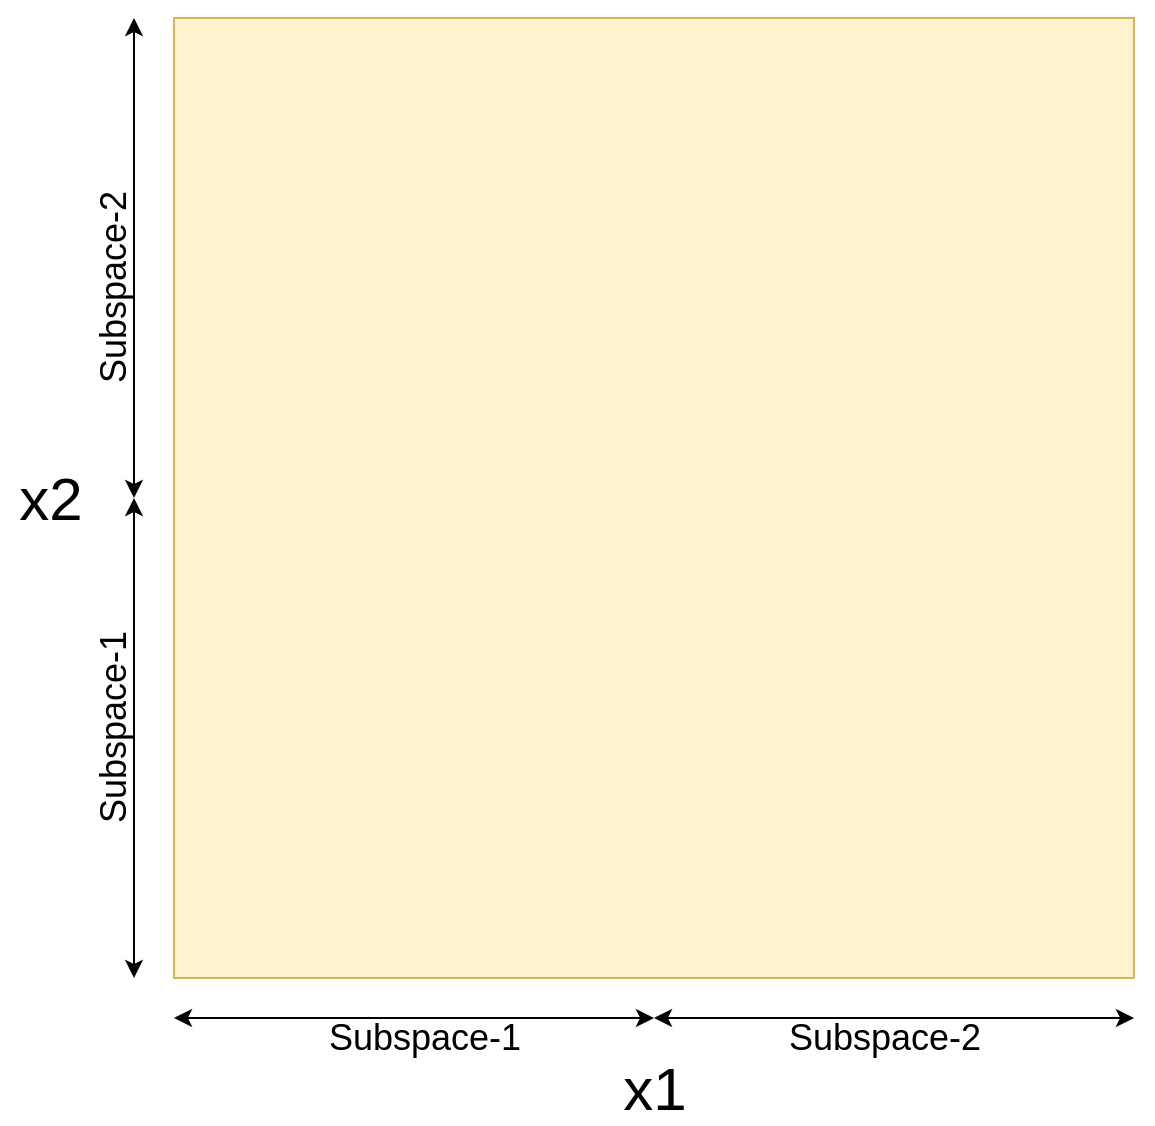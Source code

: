 <mxfile version="17.4.2" type="device" pages="7"><diagram id="ElnYHEI3mxM1vTTUpZhZ" name="Page-1"><mxGraphModel dx="1422" dy="878" grid="1" gridSize="10" guides="1" tooltips="1" connect="1" arrows="1" fold="1" page="1" pageScale="1" pageWidth="1169" pageHeight="827" math="0" shadow="0"><root><mxCell id="0"/><mxCell id="1" parent="0"/><mxCell id="AfuKtb81hfzeMKFYEJdh-1" value="" style="whiteSpace=wrap;html=1;aspect=fixed;fillColor=#fff2cc;strokeColor=#d6b656;" parent="1" vertex="1"><mxGeometry x="320" y="120" width="480" height="480" as="geometry"/></mxCell><mxCell id="2DIjokHKBsW9UEJM3Tef-1" value="&lt;font style=&quot;font-size: 30px&quot;&gt;x1&lt;/font&gt;" style="text;html=1;align=center;verticalAlign=middle;resizable=0;points=[];autosize=1;strokeColor=none;fillColor=none;" parent="1" vertex="1"><mxGeometry x="535" y="640" width="50" height="30" as="geometry"/></mxCell><mxCell id="2DIjokHKBsW9UEJM3Tef-2" value="&lt;font style=&quot;font-size: 30px&quot;&gt;x2&lt;/font&gt;" style="text;html=1;align=center;verticalAlign=middle;resizable=0;points=[];autosize=1;strokeColor=none;fillColor=none;" parent="1" vertex="1"><mxGeometry x="233" y="345" width="50" height="30" as="geometry"/></mxCell><mxCell id="2DIjokHKBsW9UEJM3Tef-3" value="" style="endArrow=classic;startArrow=classic;html=1;rounded=0;fontSize=30;" parent="1" edge="1"><mxGeometry width="50" height="50" relative="1" as="geometry"><mxPoint x="300" y="120" as="sourcePoint"/><mxPoint x="300" y="360" as="targetPoint"/><Array as="points"/></mxGeometry></mxCell><mxCell id="2DIjokHKBsW9UEJM3Tef-4" value="" style="endArrow=classic;startArrow=classic;html=1;rounded=0;fontSize=30;" parent="1" edge="1"><mxGeometry width="50" height="50" relative="1" as="geometry"><mxPoint x="560" y="620" as="sourcePoint"/><mxPoint x="800" y="620" as="targetPoint"/><Array as="points"/></mxGeometry></mxCell><mxCell id="2DIjokHKBsW9UEJM3Tef-11" value="" style="endArrow=classic;startArrow=classic;html=1;rounded=0;fontSize=30;" parent="1" edge="1"><mxGeometry width="50" height="50" relative="1" as="geometry"><mxPoint x="300.0" y="360" as="sourcePoint"/><mxPoint x="300.0" y="600" as="targetPoint"/><Array as="points"/></mxGeometry></mxCell><mxCell id="2DIjokHKBsW9UEJM3Tef-12" value="" style="endArrow=classic;startArrow=classic;html=1;rounded=0;fontSize=30;" parent="1" edge="1"><mxGeometry width="50" height="50" relative="1" as="geometry"><mxPoint x="320" y="620" as="sourcePoint"/><mxPoint x="560" y="620" as="targetPoint"/><Array as="points"/></mxGeometry></mxCell><mxCell id="2DIjokHKBsW9UEJM3Tef-13" value="&lt;font style=&quot;font-size: 18px&quot;&gt;Subspace-1&lt;/font&gt;" style="text;html=1;align=center;verticalAlign=middle;resizable=0;points=[];autosize=1;strokeColor=none;fillColor=none;fontSize=30;" parent="1" vertex="1"><mxGeometry x="390" y="600" width="110" height="50" as="geometry"/></mxCell><mxCell id="2DIjokHKBsW9UEJM3Tef-14" value="&lt;font style=&quot;font-size: 18px&quot;&gt;Subspace-2&lt;/font&gt;" style="text;html=1;align=center;verticalAlign=middle;resizable=0;points=[];autosize=1;strokeColor=none;fillColor=none;fontSize=30;" parent="1" vertex="1"><mxGeometry x="620" y="600" width="110" height="50" as="geometry"/></mxCell><mxCell id="2DIjokHKBsW9UEJM3Tef-15" value="&lt;font style=&quot;font-size: 18px&quot;&gt;Subspace-1&lt;/font&gt;" style="text;html=1;align=center;verticalAlign=middle;resizable=0;points=[];autosize=1;strokeColor=none;fillColor=none;fontSize=30;rotation=270;" parent="1" vertex="1"><mxGeometry x="230" y="450" width="110" height="50" as="geometry"/></mxCell><mxCell id="2DIjokHKBsW9UEJM3Tef-16" value="&lt;font style=&quot;font-size: 18px&quot;&gt;Subspace-2&lt;/font&gt;" style="text;html=1;align=center;verticalAlign=middle;resizable=0;points=[];autosize=1;strokeColor=none;fillColor=none;fontSize=30;rotation=270;" parent="1" vertex="1"><mxGeometry x="230" y="230" width="110" height="50" as="geometry"/></mxCell></root></mxGraphModel></diagram><diagram id="sUQi1taEgjPFNK0h6j1f" name="Page-2"><mxGraphModel dx="1422" dy="878" grid="1" gridSize="10" guides="1" tooltips="1" connect="1" arrows="1" fold="1" page="1" pageScale="1" pageWidth="1169" pageHeight="827" math="0" shadow="0"><root><mxCell id="0"/><mxCell id="1" parent="0"/><mxCell id="tvGDMoRa_d8bLBgEKpin-1" value="" style="whiteSpace=wrap;html=1;aspect=fixed;fillColor=#f8cecc;strokeColor=#b85450;" parent="1" vertex="1"><mxGeometry x="320" y="360" width="240" height="240" as="geometry"/></mxCell><mxCell id="tvGDMoRa_d8bLBgEKpin-5" value="" style="whiteSpace=wrap;html=1;aspect=fixed;fillColor=#e1d5e7;strokeColor=#9673a6;" parent="1" vertex="1"><mxGeometry x="560" y="360" width="240" height="240" as="geometry"/></mxCell><mxCell id="tvGDMoRa_d8bLBgEKpin-6" value="" style="whiteSpace=wrap;html=1;aspect=fixed;fillColor=#d5e8d4;strokeColor=#82b366;" parent="1" vertex="1"><mxGeometry x="560" y="120" width="240" height="240" as="geometry"/></mxCell><mxCell id="tvGDMoRa_d8bLBgEKpin-7" value="" style="whiteSpace=wrap;html=1;aspect=fixed;fillColor=#dae8fc;strokeColor=#6c8ebf;" parent="1" vertex="1"><mxGeometry x="320" y="120" width="240" height="240" as="geometry"/></mxCell><mxCell id="XM6fPLBKi4hhbEWTSIRA-1" value="&lt;font style=&quot;font-size: 30px&quot;&gt;x1&lt;/font&gt;" style="text;html=1;align=center;verticalAlign=middle;resizable=0;points=[];autosize=1;strokeColor=none;fillColor=none;" parent="1" vertex="1"><mxGeometry x="535" y="640" width="50" height="30" as="geometry"/></mxCell><mxCell id="XM6fPLBKi4hhbEWTSIRA-2" value="&lt;font style=&quot;font-size: 30px&quot;&gt;x2&lt;/font&gt;" style="text;html=1;align=center;verticalAlign=middle;resizable=0;points=[];autosize=1;strokeColor=none;fillColor=none;" parent="1" vertex="1"><mxGeometry x="233" y="345" width="50" height="30" as="geometry"/></mxCell><mxCell id="XM6fPLBKi4hhbEWTSIRA-3" value="" style="endArrow=classic;startArrow=classic;html=1;rounded=0;fontSize=30;" parent="1" edge="1"><mxGeometry width="50" height="50" relative="1" as="geometry"><mxPoint x="300" y="120" as="sourcePoint"/><mxPoint x="300" y="360" as="targetPoint"/><Array as="points"/></mxGeometry></mxCell><mxCell id="XM6fPLBKi4hhbEWTSIRA-4" value="" style="endArrow=classic;startArrow=classic;html=1;rounded=0;fontSize=30;" parent="1" edge="1"><mxGeometry width="50" height="50" relative="1" as="geometry"><mxPoint x="560" y="620" as="sourcePoint"/><mxPoint x="800.0" y="620" as="targetPoint"/><Array as="points"/></mxGeometry></mxCell><mxCell id="XM6fPLBKi4hhbEWTSIRA-5" value="" style="endArrow=classic;startArrow=classic;html=1;rounded=0;fontSize=30;" parent="1" edge="1"><mxGeometry width="50" height="50" relative="1" as="geometry"><mxPoint x="300" y="360" as="sourcePoint"/><mxPoint x="300" y="600" as="targetPoint"/><Array as="points"/></mxGeometry></mxCell><mxCell id="XM6fPLBKi4hhbEWTSIRA-6" value="" style="endArrow=classic;startArrow=classic;html=1;rounded=0;fontSize=30;" parent="1" edge="1"><mxGeometry width="50" height="50" relative="1" as="geometry"><mxPoint x="320" y="620" as="sourcePoint"/><mxPoint x="560" y="620" as="targetPoint"/><Array as="points"/></mxGeometry></mxCell><mxCell id="XM6fPLBKi4hhbEWTSIRA-7" value="&lt;font style=&quot;font-size: 18px&quot;&gt;Subspace-1&lt;/font&gt;" style="text;html=1;align=center;verticalAlign=middle;resizable=0;points=[];autosize=1;strokeColor=none;fillColor=none;fontSize=30;" parent="1" vertex="1"><mxGeometry x="390" y="600" width="110" height="50" as="geometry"/></mxCell><mxCell id="XM6fPLBKi4hhbEWTSIRA-8" value="&lt;font style=&quot;font-size: 18px&quot;&gt;Subspace-2&lt;/font&gt;" style="text;html=1;align=center;verticalAlign=middle;resizable=0;points=[];autosize=1;strokeColor=none;fillColor=none;fontSize=30;" parent="1" vertex="1"><mxGeometry x="620" y="600" width="110" height="50" as="geometry"/></mxCell><mxCell id="XM6fPLBKi4hhbEWTSIRA-9" value="&lt;font style=&quot;font-size: 18px&quot;&gt;Subspace-1&lt;/font&gt;" style="text;html=1;align=center;verticalAlign=middle;resizable=0;points=[];autosize=1;strokeColor=none;fillColor=none;fontSize=30;rotation=270;" parent="1" vertex="1"><mxGeometry x="230" y="460" width="110" height="50" as="geometry"/></mxCell><mxCell id="XM6fPLBKi4hhbEWTSIRA-10" value="&lt;font style=&quot;font-size: 18px&quot;&gt;Subspace-2&lt;/font&gt;" style="text;html=1;align=center;verticalAlign=middle;resizable=0;points=[];autosize=1;strokeColor=none;fillColor=none;fontSize=30;rotation=270;" parent="1" vertex="1"><mxGeometry x="230" y="230" width="110" height="50" as="geometry"/></mxCell><mxCell id="negLbvEZMnfSb0t35b9x-1" value="&lt;font style=&quot;font-size: 22px&quot;&gt;HS1&lt;/font&gt;" style="text;html=1;align=center;verticalAlign=middle;resizable=0;points=[];autosize=1;strokeColor=#b85450;fillColor=#f8cecc;" vertex="1" parent="1"><mxGeometry x="390" y="500" width="60" height="20" as="geometry"/></mxCell><mxCell id="negLbvEZMnfSb0t35b9x-2" value="&lt;font style=&quot;font-size: 22px&quot;&gt;HS2&lt;/font&gt;" style="text;html=1;align=center;verticalAlign=middle;resizable=0;points=[];autosize=1;strokeColor=#36393d;fillColor=#cce5ff;" vertex="1" parent="1"><mxGeometry x="400" y="200" width="60" height="20" as="geometry"/></mxCell><mxCell id="negLbvEZMnfSb0t35b9x-3" value="&lt;font style=&quot;font-size: 22px&quot;&gt;HS3&lt;/font&gt;" style="text;html=1;align=center;verticalAlign=middle;resizable=0;points=[];autosize=1;strokeColor=#9673a6;fillColor=#e1d5e7;" vertex="1" parent="1"><mxGeometry x="660" y="500" width="60" height="20" as="geometry"/></mxCell><mxCell id="negLbvEZMnfSb0t35b9x-4" value="&lt;font style=&quot;font-size: 22px&quot;&gt;HS4&lt;/font&gt;" style="text;html=1;align=center;verticalAlign=middle;resizable=0;points=[];autosize=1;strokeColor=#82b366;fillColor=#d5e8d4;" vertex="1" parent="1"><mxGeometry x="660" y="200" width="60" height="20" as="geometry"/></mxCell></root></mxGraphModel></diagram><diagram id="O8rXvlXYL6Re5aSRyNkj" name="Page-3"><mxGraphModel dx="1422" dy="878" grid="1" gridSize="10" guides="1" tooltips="1" connect="1" arrows="1" fold="1" page="1" pageScale="1" pageWidth="1169" pageHeight="827" math="0" shadow="0"><root><mxCell id="0"/><mxCell id="1" parent="0"/><mxCell id="vTLWq0g12XaLExTCIFe9-1" value="" style="whiteSpace=wrap;html=1;aspect=fixed;fillColor=#f8cecc;strokeColor=#b85450;" parent="1" vertex="1"><mxGeometry x="320" y="360" width="240" height="240" as="geometry"/></mxCell><mxCell id="vTLWq0g12XaLExTCIFe9-2" value="" style="whiteSpace=wrap;html=1;aspect=fixed;fillColor=#e1d5e7;strokeColor=#9673a6;" parent="1" vertex="1"><mxGeometry x="560" y="360" width="240" height="240" as="geometry"/></mxCell><mxCell id="vTLWq0g12XaLExTCIFe9-3" value="" style="whiteSpace=wrap;html=1;aspect=fixed;fillColor=#d5e8d4;strokeColor=#82b366;" parent="1" vertex="1"><mxGeometry x="560" y="120" width="240" height="240" as="geometry"/></mxCell><mxCell id="vTLWq0g12XaLExTCIFe9-4" value="" style="whiteSpace=wrap;html=1;aspect=fixed;fillColor=#dae8fc;strokeColor=#6c8ebf;" parent="1" vertex="1"><mxGeometry x="320" y="120" width="240" height="240" as="geometry"/></mxCell><mxCell id="vTLWq0g12XaLExTCIFe9-5" value="&lt;font style=&quot;font-size: 30px&quot;&gt;x1&lt;/font&gt;" style="text;html=1;align=center;verticalAlign=middle;resizable=0;points=[];autosize=1;strokeColor=none;fillColor=none;" parent="1" vertex="1"><mxGeometry x="535" y="640" width="50" height="30" as="geometry"/></mxCell><mxCell id="vTLWq0g12XaLExTCIFe9-6" value="&lt;font style=&quot;font-size: 30px&quot;&gt;x2&lt;/font&gt;" style="text;html=1;align=center;verticalAlign=middle;resizable=0;points=[];autosize=1;strokeColor=none;fillColor=none;" parent="1" vertex="1"><mxGeometry x="233" y="345" width="50" height="30" as="geometry"/></mxCell><mxCell id="vTLWq0g12XaLExTCIFe9-7" value="" style="endArrow=classic;startArrow=classic;html=1;rounded=0;fontSize=30;" parent="1" edge="1"><mxGeometry width="50" height="50" relative="1" as="geometry"><mxPoint x="300" y="120" as="sourcePoint"/><mxPoint x="300" y="360" as="targetPoint"/><Array as="points"/></mxGeometry></mxCell><mxCell id="vTLWq0g12XaLExTCIFe9-8" value="" style="endArrow=classic;startArrow=classic;html=1;rounded=0;fontSize=30;" parent="1" edge="1"><mxGeometry width="50" height="50" relative="1" as="geometry"><mxPoint x="560" y="620" as="sourcePoint"/><mxPoint x="800.0" y="620" as="targetPoint"/><Array as="points"/></mxGeometry></mxCell><mxCell id="vTLWq0g12XaLExTCIFe9-9" value="" style="endArrow=classic;startArrow=classic;html=1;rounded=0;fontSize=30;" parent="1" edge="1"><mxGeometry width="50" height="50" relative="1" as="geometry"><mxPoint x="300" y="360" as="sourcePoint"/><mxPoint x="300" y="600" as="targetPoint"/><Array as="points"/></mxGeometry></mxCell><mxCell id="vTLWq0g12XaLExTCIFe9-10" value="" style="endArrow=classic;startArrow=classic;html=1;rounded=0;fontSize=30;" parent="1" edge="1"><mxGeometry width="50" height="50" relative="1" as="geometry"><mxPoint x="320" y="620" as="sourcePoint"/><mxPoint x="560" y="620" as="targetPoint"/><Array as="points"/></mxGeometry></mxCell><mxCell id="vTLWq0g12XaLExTCIFe9-11" value="&lt;font style=&quot;font-size: 18px&quot;&gt;Subspace-1&lt;/font&gt;" style="text;html=1;align=center;verticalAlign=middle;resizable=0;points=[];autosize=1;strokeColor=none;fillColor=none;fontSize=30;" parent="1" vertex="1"><mxGeometry x="390" y="600" width="110" height="50" as="geometry"/></mxCell><mxCell id="vTLWq0g12XaLExTCIFe9-12" value="&lt;font style=&quot;font-size: 18px&quot;&gt;Subspace-2&lt;/font&gt;" style="text;html=1;align=center;verticalAlign=middle;resizable=0;points=[];autosize=1;strokeColor=none;fillColor=none;fontSize=30;" parent="1" vertex="1"><mxGeometry x="620" y="600" width="110" height="50" as="geometry"/></mxCell><mxCell id="vTLWq0g12XaLExTCIFe9-13" value="&lt;font style=&quot;font-size: 18px&quot;&gt;Subspace-1&lt;/font&gt;" style="text;html=1;align=center;verticalAlign=middle;resizable=0;points=[];autosize=1;strokeColor=none;fillColor=none;fontSize=30;rotation=270;" parent="1" vertex="1"><mxGeometry x="230" y="460" width="110" height="50" as="geometry"/></mxCell><mxCell id="vTLWq0g12XaLExTCIFe9-14" value="&lt;font style=&quot;font-size: 18px&quot;&gt;Subspace-2&lt;/font&gt;" style="text;html=1;align=center;verticalAlign=middle;resizable=0;points=[];autosize=1;strokeColor=none;fillColor=none;fontSize=30;rotation=270;" parent="1" vertex="1"><mxGeometry x="230" y="230" width="110" height="50" as="geometry"/></mxCell><mxCell id="vTLWq0g12XaLExTCIFe9-15" value="" style="ellipse;whiteSpace=wrap;html=1;aspect=fixed;fontSize=18;fillColor=#fa6800;fontColor=#000000;strokeColor=#C73500;" parent="1" vertex="1"><mxGeometry x="480" y="410" width="20" height="20" as="geometry"/></mxCell><mxCell id="2ZSP65-nH_L1jV0MF0uX-1" value="&lt;font style=&quot;font-size: 22px&quot;&gt;HS1&lt;/font&gt;" style="text;html=1;align=center;verticalAlign=middle;resizable=0;points=[];autosize=1;strokeColor=#b85450;fillColor=#f8cecc;" parent="1" vertex="1"><mxGeometry x="390" y="500" width="60" height="20" as="geometry"/></mxCell><mxCell id="2ZSP65-nH_L1jV0MF0uX-2" value="&lt;font style=&quot;font-size: 22px&quot;&gt;HS2&lt;/font&gt;" style="text;html=1;align=center;verticalAlign=middle;resizable=0;points=[];autosize=1;strokeColor=#36393d;fillColor=#cce5ff;" parent="1" vertex="1"><mxGeometry x="400" y="200" width="60" height="20" as="geometry"/></mxCell><mxCell id="2ZSP65-nH_L1jV0MF0uX-3" value="&lt;font style=&quot;font-size: 22px&quot;&gt;HS3&lt;/font&gt;" style="text;html=1;align=center;verticalAlign=middle;resizable=0;points=[];autosize=1;strokeColor=#9673a6;fillColor=#e1d5e7;" parent="1" vertex="1"><mxGeometry x="660" y="500" width="60" height="20" as="geometry"/></mxCell><mxCell id="2ZSP65-nH_L1jV0MF0uX-4" value="&lt;font style=&quot;font-size: 22px&quot;&gt;HS4&lt;/font&gt;" style="text;html=1;align=center;verticalAlign=middle;resizable=0;points=[];autosize=1;strokeColor=#82b366;fillColor=#d5e8d4;" parent="1" vertex="1"><mxGeometry x="660" y="200" width="60" height="20" as="geometry"/></mxCell></root></mxGraphModel></diagram><diagram id="b6Umawn3lmsM6R0josmm" name="Page-4"><mxGraphModel dx="1422" dy="878" grid="1" gridSize="10" guides="1" tooltips="1" connect="1" arrows="1" fold="1" page="1" pageScale="1" pageWidth="1169" pageHeight="827" math="0" shadow="0"><root><mxCell id="0"/><mxCell id="1" parent="0"/><mxCell id="8k6ksX52Wn0HaSlS7NCO-1" value="" style="whiteSpace=wrap;html=1;aspect=fixed;fillColor=#f8cecc;strokeColor=#b85450;" parent="1" vertex="1"><mxGeometry x="320" y="360" width="240" height="240" as="geometry"/></mxCell><mxCell id="8k6ksX52Wn0HaSlS7NCO-2" value="" style="whiteSpace=wrap;html=1;aspect=fixed;fillColor=#e1d5e7;strokeColor=#9673a6;" parent="1" vertex="1"><mxGeometry x="560" y="360" width="240" height="240" as="geometry"/></mxCell><mxCell id="8k6ksX52Wn0HaSlS7NCO-3" value="" style="whiteSpace=wrap;html=1;aspect=fixed;fillColor=#d5e8d4;strokeColor=#82b366;" parent="1" vertex="1"><mxGeometry x="560" y="120" width="240" height="240" as="geometry"/></mxCell><mxCell id="8k6ksX52Wn0HaSlS7NCO-4" value="" style="whiteSpace=wrap;html=1;aspect=fixed;fillColor=#dae8fc;strokeColor=#6c8ebf;" parent="1" vertex="1"><mxGeometry x="320" y="120" width="240" height="240" as="geometry"/></mxCell><mxCell id="8k6ksX52Wn0HaSlS7NCO-5" value="&lt;font style=&quot;font-size: 30px&quot;&gt;x1&lt;/font&gt;" style="text;html=1;align=center;verticalAlign=middle;resizable=0;points=[];autosize=1;strokeColor=none;fillColor=none;" parent="1" vertex="1"><mxGeometry x="535" y="640" width="50" height="30" as="geometry"/></mxCell><mxCell id="8k6ksX52Wn0HaSlS7NCO-6" value="&lt;font style=&quot;font-size: 30px&quot;&gt;x2&lt;/font&gt;" style="text;html=1;align=center;verticalAlign=middle;resizable=0;points=[];autosize=1;strokeColor=none;fillColor=none;" parent="1" vertex="1"><mxGeometry x="233" y="345" width="50" height="30" as="geometry"/></mxCell><mxCell id="8k6ksX52Wn0HaSlS7NCO-7" value="" style="endArrow=classic;startArrow=classic;html=1;rounded=0;fontSize=30;" parent="1" edge="1"><mxGeometry width="50" height="50" relative="1" as="geometry"><mxPoint x="300" y="120" as="sourcePoint"/><mxPoint x="300" y="360" as="targetPoint"/><Array as="points"/></mxGeometry></mxCell><mxCell id="8k6ksX52Wn0HaSlS7NCO-8" value="" style="endArrow=classic;startArrow=classic;html=1;rounded=0;fontSize=30;" parent="1" edge="1"><mxGeometry width="50" height="50" relative="1" as="geometry"><mxPoint x="560" y="620" as="sourcePoint"/><mxPoint x="800.0" y="620" as="targetPoint"/><Array as="points"/></mxGeometry></mxCell><mxCell id="8k6ksX52Wn0HaSlS7NCO-9" value="" style="endArrow=classic;startArrow=classic;html=1;rounded=0;fontSize=30;" parent="1" edge="1"><mxGeometry width="50" height="50" relative="1" as="geometry"><mxPoint x="300" y="360" as="sourcePoint"/><mxPoint x="300" y="600" as="targetPoint"/><Array as="points"/></mxGeometry></mxCell><mxCell id="8k6ksX52Wn0HaSlS7NCO-10" value="" style="endArrow=classic;startArrow=classic;html=1;rounded=0;fontSize=30;" parent="1" edge="1"><mxGeometry width="50" height="50" relative="1" as="geometry"><mxPoint x="320" y="620" as="sourcePoint"/><mxPoint x="560" y="620" as="targetPoint"/><Array as="points"/></mxGeometry></mxCell><mxCell id="8k6ksX52Wn0HaSlS7NCO-11" value="&lt;font style=&quot;font-size: 18px&quot;&gt;Subspace-1&lt;/font&gt;" style="text;html=1;align=center;verticalAlign=middle;resizable=0;points=[];autosize=1;strokeColor=none;fillColor=none;fontSize=30;" parent="1" vertex="1"><mxGeometry x="390" y="600" width="110" height="50" as="geometry"/></mxCell><mxCell id="8k6ksX52Wn0HaSlS7NCO-12" value="&lt;font style=&quot;font-size: 18px&quot;&gt;Subspace-2&lt;/font&gt;" style="text;html=1;align=center;verticalAlign=middle;resizable=0;points=[];autosize=1;strokeColor=none;fillColor=none;fontSize=30;" parent="1" vertex="1"><mxGeometry x="620" y="600" width="110" height="50" as="geometry"/></mxCell><mxCell id="8k6ksX52Wn0HaSlS7NCO-13" value="&lt;font style=&quot;font-size: 18px&quot;&gt;Subspace-1&lt;/font&gt;" style="text;html=1;align=center;verticalAlign=middle;resizable=0;points=[];autosize=1;strokeColor=none;fillColor=none;fontSize=30;rotation=270;" parent="1" vertex="1"><mxGeometry x="230" y="460" width="110" height="50" as="geometry"/></mxCell><mxCell id="8k6ksX52Wn0HaSlS7NCO-14" value="&lt;font style=&quot;font-size: 18px&quot;&gt;Subspace-2&lt;/font&gt;" style="text;html=1;align=center;verticalAlign=middle;resizable=0;points=[];autosize=1;strokeColor=none;fillColor=none;fontSize=30;rotation=270;" parent="1" vertex="1"><mxGeometry x="230" y="230" width="110" height="50" as="geometry"/></mxCell><mxCell id="8k6ksX52Wn0HaSlS7NCO-15" value="" style="ellipse;whiteSpace=wrap;html=1;aspect=fixed;fontSize=18;fillColor=#fa6800;fontColor=#000000;strokeColor=#C73500;" parent="1" vertex="1"><mxGeometry x="480" y="410" width="20" height="20" as="geometry"/></mxCell><mxCell id="8k6ksX52Wn0HaSlS7NCO-16" value="" style="ellipse;whiteSpace=wrap;html=1;aspect=fixed;fontSize=18;fillColor=#f0a30a;fontColor=#000000;strokeColor=#BD7000;" parent="1" vertex="1"><mxGeometry x="585" y="370" width="20" height="20" as="geometry"/></mxCell><mxCell id="XevrR3OIisFm4M6S3iCG-1" value="&lt;font style=&quot;font-size: 22px&quot;&gt;HS1&lt;/font&gt;" style="text;html=1;align=center;verticalAlign=middle;resizable=0;points=[];autosize=1;strokeColor=#b85450;fillColor=#f8cecc;" parent="1" vertex="1"><mxGeometry x="390" y="500" width="60" height="20" as="geometry"/></mxCell><mxCell id="XevrR3OIisFm4M6S3iCG-2" value="&lt;font style=&quot;font-size: 22px&quot;&gt;HS2&lt;/font&gt;" style="text;html=1;align=center;verticalAlign=middle;resizable=0;points=[];autosize=1;strokeColor=#36393d;fillColor=#cce5ff;" parent="1" vertex="1"><mxGeometry x="400" y="200" width="60" height="20" as="geometry"/></mxCell><mxCell id="XevrR3OIisFm4M6S3iCG-3" value="&lt;font style=&quot;font-size: 22px&quot;&gt;HS3&lt;/font&gt;" style="text;html=1;align=center;verticalAlign=middle;resizable=0;points=[];autosize=1;strokeColor=#9673a6;fillColor=#e1d5e7;" parent="1" vertex="1"><mxGeometry x="660" y="500" width="60" height="20" as="geometry"/></mxCell><mxCell id="XevrR3OIisFm4M6S3iCG-4" value="&lt;font style=&quot;font-size: 22px&quot;&gt;HS4&lt;/font&gt;" style="text;html=1;align=center;verticalAlign=middle;resizable=0;points=[];autosize=1;strokeColor=#82b366;fillColor=#d5e8d4;" parent="1" vertex="1"><mxGeometry x="660" y="200" width="60" height="20" as="geometry"/></mxCell></root></mxGraphModel></diagram><diagram name="Page-41" id="h9-1anKpIBwFyiSqEiPj"><mxGraphModel dx="273" dy="169" grid="1" gridSize="10" guides="1" tooltips="1" connect="1" arrows="1" fold="1" page="1" pageScale="1" pageWidth="1169" pageHeight="827" math="0" shadow="0"><root><mxCell id="YgynpMrSNOo2MmpRCGaD-0"/><mxCell id="YgynpMrSNOo2MmpRCGaD-1" parent="YgynpMrSNOo2MmpRCGaD-0"/><mxCell id="YgynpMrSNOo2MmpRCGaD-2" value="" style="whiteSpace=wrap;html=1;aspect=fixed;fillColor=#f8cecc;strokeColor=#b85450;" vertex="1" parent="YgynpMrSNOo2MmpRCGaD-1"><mxGeometry x="320" y="360" width="240" height="240" as="geometry"/></mxCell><mxCell id="YgynpMrSNOo2MmpRCGaD-3" value="" style="whiteSpace=wrap;html=1;aspect=fixed;fillColor=#e1d5e7;strokeColor=#9673a6;" vertex="1" parent="YgynpMrSNOo2MmpRCGaD-1"><mxGeometry x="570" y="360" width="240" height="240" as="geometry"/></mxCell><mxCell id="YgynpMrSNOo2MmpRCGaD-4" value="" style="whiteSpace=wrap;html=1;aspect=fixed;fillColor=#d5e8d4;strokeColor=#82b366;" vertex="1" parent="YgynpMrSNOo2MmpRCGaD-1"><mxGeometry x="570" y="120" width="240" height="240" as="geometry"/></mxCell><mxCell id="YgynpMrSNOo2MmpRCGaD-5" value="" style="whiteSpace=wrap;html=1;aspect=fixed;fillColor=#dae8fc;strokeColor=#6c8ebf;" vertex="1" parent="YgynpMrSNOo2MmpRCGaD-1"><mxGeometry x="320" y="120" width="240" height="240" as="geometry"/></mxCell><mxCell id="YgynpMrSNOo2MmpRCGaD-6" value="&lt;font style=&quot;font-size: 30px&quot;&gt;x1&lt;/font&gt;" style="text;html=1;align=center;verticalAlign=middle;resizable=0;points=[];autosize=1;strokeColor=none;fillColor=none;" vertex="1" parent="YgynpMrSNOo2MmpRCGaD-1"><mxGeometry x="535" y="640" width="50" height="30" as="geometry"/></mxCell><mxCell id="YgynpMrSNOo2MmpRCGaD-7" value="&lt;font style=&quot;font-size: 30px&quot;&gt;x2&lt;/font&gt;" style="text;html=1;align=center;verticalAlign=middle;resizable=0;points=[];autosize=1;strokeColor=none;fillColor=none;" vertex="1" parent="YgynpMrSNOo2MmpRCGaD-1"><mxGeometry x="233" y="345" width="50" height="30" as="geometry"/></mxCell><mxCell id="YgynpMrSNOo2MmpRCGaD-8" value="" style="endArrow=classic;startArrow=classic;html=1;rounded=0;fontSize=30;" edge="1" parent="YgynpMrSNOo2MmpRCGaD-1"><mxGeometry width="50" height="50" relative="1" as="geometry"><mxPoint x="300" y="120" as="sourcePoint"/><mxPoint x="300" y="360" as="targetPoint"/><Array as="points"/></mxGeometry></mxCell><mxCell id="YgynpMrSNOo2MmpRCGaD-9" value="" style="endArrow=classic;startArrow=classic;html=1;rounded=0;fontSize=30;" edge="1" parent="YgynpMrSNOo2MmpRCGaD-1"><mxGeometry width="50" height="50" relative="1" as="geometry"><mxPoint x="570" y="620" as="sourcePoint"/><mxPoint x="810.0" y="620" as="targetPoint"/><Array as="points"/></mxGeometry></mxCell><mxCell id="YgynpMrSNOo2MmpRCGaD-10" value="" style="endArrow=classic;startArrow=classic;html=1;rounded=0;fontSize=30;" edge="1" parent="YgynpMrSNOo2MmpRCGaD-1"><mxGeometry width="50" height="50" relative="1" as="geometry"><mxPoint x="300" y="360" as="sourcePoint"/><mxPoint x="300" y="600" as="targetPoint"/><Array as="points"/></mxGeometry></mxCell><mxCell id="YgynpMrSNOo2MmpRCGaD-11" value="" style="endArrow=classic;startArrow=classic;html=1;rounded=0;fontSize=30;" edge="1" parent="YgynpMrSNOo2MmpRCGaD-1"><mxGeometry width="50" height="50" relative="1" as="geometry"><mxPoint x="320" y="620" as="sourcePoint"/><mxPoint x="560" y="620" as="targetPoint"/><Array as="points"/></mxGeometry></mxCell><mxCell id="YgynpMrSNOo2MmpRCGaD-12" value="&lt;font style=&quot;font-size: 18px&quot;&gt;Subspace-1&lt;/font&gt;" style="text;html=1;align=center;verticalAlign=middle;resizable=0;points=[];autosize=1;strokeColor=none;fillColor=none;fontSize=30;" vertex="1" parent="YgynpMrSNOo2MmpRCGaD-1"><mxGeometry x="390" y="600" width="110" height="50" as="geometry"/></mxCell><mxCell id="YgynpMrSNOo2MmpRCGaD-13" value="&lt;font style=&quot;font-size: 18px&quot;&gt;Subspace-2&lt;/font&gt;" style="text;html=1;align=center;verticalAlign=middle;resizable=0;points=[];autosize=1;strokeColor=none;fillColor=none;fontSize=30;" vertex="1" parent="YgynpMrSNOo2MmpRCGaD-1"><mxGeometry x="630" y="600" width="110" height="50" as="geometry"/></mxCell><mxCell id="YgynpMrSNOo2MmpRCGaD-14" value="&lt;font style=&quot;font-size: 18px&quot;&gt;Subspace-1&lt;/font&gt;" style="text;html=1;align=center;verticalAlign=middle;resizable=0;points=[];autosize=1;strokeColor=none;fillColor=none;fontSize=30;rotation=270;" vertex="1" parent="YgynpMrSNOo2MmpRCGaD-1"><mxGeometry x="230" y="460" width="110" height="50" as="geometry"/></mxCell><mxCell id="YgynpMrSNOo2MmpRCGaD-15" value="&lt;font style=&quot;font-size: 18px&quot;&gt;Subspace-2&lt;/font&gt;" style="text;html=1;align=center;verticalAlign=middle;resizable=0;points=[];autosize=1;strokeColor=none;fillColor=none;fontSize=30;rotation=270;" vertex="1" parent="YgynpMrSNOo2MmpRCGaD-1"><mxGeometry x="230" y="230" width="110" height="50" as="geometry"/></mxCell><mxCell id="YgynpMrSNOo2MmpRCGaD-16" value="" style="ellipse;whiteSpace=wrap;html=1;aspect=fixed;fontSize=18;fillColor=#fa6800;fontColor=#000000;strokeColor=#C73500;" vertex="1" parent="YgynpMrSNOo2MmpRCGaD-1"><mxGeometry x="480" y="410" width="20" height="20" as="geometry"/></mxCell><mxCell id="YgynpMrSNOo2MmpRCGaD-17" value="" style="ellipse;whiteSpace=wrap;html=1;aspect=fixed;fontSize=18;fillColor=#f0a30a;fontColor=#000000;strokeColor=#BD7000;" vertex="1" parent="YgynpMrSNOo2MmpRCGaD-1"><mxGeometry x="585" y="370" width="20" height="20" as="geometry"/></mxCell><mxCell id="YgynpMrSNOo2MmpRCGaD-18" value="&lt;font style=&quot;font-size: 22px&quot;&gt;HS1&lt;/font&gt;" style="text;html=1;align=center;verticalAlign=middle;resizable=0;points=[];autosize=1;strokeColor=#b85450;fillColor=#f8cecc;" vertex="1" parent="YgynpMrSNOo2MmpRCGaD-1"><mxGeometry x="390" y="500" width="60" height="20" as="geometry"/></mxCell><mxCell id="YgynpMrSNOo2MmpRCGaD-19" value="&lt;font style=&quot;font-size: 22px&quot;&gt;HS2&lt;/font&gt;" style="text;html=1;align=center;verticalAlign=middle;resizable=0;points=[];autosize=1;strokeColor=#36393d;fillColor=#cce5ff;" vertex="1" parent="YgynpMrSNOo2MmpRCGaD-1"><mxGeometry x="400" y="200" width="60" height="20" as="geometry"/></mxCell><mxCell id="YgynpMrSNOo2MmpRCGaD-20" value="&lt;font style=&quot;font-size: 22px&quot;&gt;HS3&lt;/font&gt;" style="text;html=1;align=center;verticalAlign=middle;resizable=0;points=[];autosize=1;strokeColor=#9673a6;fillColor=#e1d5e7;" vertex="1" parent="YgynpMrSNOo2MmpRCGaD-1"><mxGeometry x="670" y="500" width="60" height="20" as="geometry"/></mxCell><mxCell id="YgynpMrSNOo2MmpRCGaD-21" value="&lt;font style=&quot;font-size: 22px&quot;&gt;HS4&lt;/font&gt;" style="text;html=1;align=center;verticalAlign=middle;resizable=0;points=[];autosize=1;strokeColor=#82b366;fillColor=#d5e8d4;" vertex="1" parent="YgynpMrSNOo2MmpRCGaD-1"><mxGeometry x="670" y="200" width="60" height="20" as="geometry"/></mxCell></root></mxGraphModel></diagram><diagram id="oUDJQQlySxCPHGT7xHRh" name="Page-5"><mxGraphModel dx="1422" dy="878" grid="1" gridSize="10" guides="1" tooltips="1" connect="1" arrows="1" fold="1" page="1" pageScale="1" pageWidth="1169" pageHeight="827" math="0" shadow="0"><root><mxCell id="0"/><mxCell id="1" parent="0"/><mxCell id="zfGyDqQLoP85mWfw-mJ6-1" value="" style="whiteSpace=wrap;html=1;aspect=fixed;fillColor=#f8cecc;strokeColor=#b85450;" parent="1" vertex="1"><mxGeometry x="320" y="360" width="240" height="240" as="geometry"/></mxCell><mxCell id="zfGyDqQLoP85mWfw-mJ6-2" value="" style="whiteSpace=wrap;html=1;aspect=fixed;fillColor=#e1d5e7;strokeColor=#9673a6;" parent="1" vertex="1"><mxGeometry x="570" y="360" width="240" height="240" as="geometry"/></mxCell><mxCell id="zfGyDqQLoP85mWfw-mJ6-3" value="" style="whiteSpace=wrap;html=1;aspect=fixed;fillColor=#d5e8d4;strokeColor=#82b366;" parent="1" vertex="1"><mxGeometry x="570" y="120" width="240" height="240" as="geometry"/></mxCell><mxCell id="zfGyDqQLoP85mWfw-mJ6-4" value="" style="whiteSpace=wrap;html=1;aspect=fixed;fillColor=#dae8fc;strokeColor=#6c8ebf;" parent="1" vertex="1"><mxGeometry x="320" y="120" width="240" height="240" as="geometry"/></mxCell><mxCell id="zfGyDqQLoP85mWfw-mJ6-5" value="&lt;font style=&quot;font-size: 30px&quot;&gt;x1&lt;/font&gt;" style="text;html=1;align=center;verticalAlign=middle;resizable=0;points=[];autosize=1;strokeColor=none;fillColor=none;" parent="1" vertex="1"><mxGeometry x="535" y="640" width="50" height="30" as="geometry"/></mxCell><mxCell id="zfGyDqQLoP85mWfw-mJ6-6" value="&lt;font style=&quot;font-size: 30px&quot;&gt;x2&lt;/font&gt;" style="text;html=1;align=center;verticalAlign=middle;resizable=0;points=[];autosize=1;strokeColor=none;fillColor=none;" parent="1" vertex="1"><mxGeometry x="233" y="345" width="50" height="30" as="geometry"/></mxCell><mxCell id="zfGyDqQLoP85mWfw-mJ6-7" value="" style="endArrow=classic;startArrow=classic;html=1;rounded=0;fontSize=30;" parent="1" edge="1"><mxGeometry width="50" height="50" relative="1" as="geometry"><mxPoint x="300" y="120" as="sourcePoint"/><mxPoint x="300" y="360" as="targetPoint"/><Array as="points"/></mxGeometry></mxCell><mxCell id="zfGyDqQLoP85mWfw-mJ6-8" value="" style="endArrow=classic;startArrow=classic;html=1;rounded=0;fontSize=30;" parent="1" edge="1"><mxGeometry width="50" height="50" relative="1" as="geometry"><mxPoint x="570" y="620" as="sourcePoint"/><mxPoint x="810.0" y="620" as="targetPoint"/><Array as="points"/></mxGeometry></mxCell><mxCell id="zfGyDqQLoP85mWfw-mJ6-9" value="" style="endArrow=classic;startArrow=classic;html=1;rounded=0;fontSize=30;" parent="1" edge="1"><mxGeometry width="50" height="50" relative="1" as="geometry"><mxPoint x="300" y="360" as="sourcePoint"/><mxPoint x="300" y="600" as="targetPoint"/><Array as="points"/></mxGeometry></mxCell><mxCell id="zfGyDqQLoP85mWfw-mJ6-10" value="" style="endArrow=classic;startArrow=classic;html=1;rounded=0;fontSize=30;" parent="1" edge="1"><mxGeometry width="50" height="50" relative="1" as="geometry"><mxPoint x="320" y="620" as="sourcePoint"/><mxPoint x="560" y="620" as="targetPoint"/><Array as="points"/></mxGeometry></mxCell><mxCell id="zfGyDqQLoP85mWfw-mJ6-11" value="&lt;font style=&quot;font-size: 18px&quot;&gt;Subspace-1&lt;/font&gt;" style="text;html=1;align=center;verticalAlign=middle;resizable=0;points=[];autosize=1;strokeColor=none;fillColor=none;fontSize=30;" parent="1" vertex="1"><mxGeometry x="390" y="600" width="110" height="50" as="geometry"/></mxCell><mxCell id="zfGyDqQLoP85mWfw-mJ6-12" value="&lt;font style=&quot;font-size: 18px&quot;&gt;Subspace-2&lt;/font&gt;" style="text;html=1;align=center;verticalAlign=middle;resizable=0;points=[];autosize=1;strokeColor=none;fillColor=none;fontSize=30;" parent="1" vertex="1"><mxGeometry x="630" y="600" width="110" height="50" as="geometry"/></mxCell><mxCell id="zfGyDqQLoP85mWfw-mJ6-13" value="&lt;font style=&quot;font-size: 18px&quot;&gt;Subspace-1&lt;/font&gt;" style="text;html=1;align=center;verticalAlign=middle;resizable=0;points=[];autosize=1;strokeColor=none;fillColor=none;fontSize=30;rotation=270;" parent="1" vertex="1"><mxGeometry x="230" y="460" width="110" height="50" as="geometry"/></mxCell><mxCell id="zfGyDqQLoP85mWfw-mJ6-14" value="&lt;font style=&quot;font-size: 18px&quot;&gt;Subspace-2&lt;/font&gt;" style="text;html=1;align=center;verticalAlign=middle;resizable=0;points=[];autosize=1;strokeColor=none;fillColor=none;fontSize=30;rotation=270;" parent="1" vertex="1"><mxGeometry x="230" y="230" width="110" height="50" as="geometry"/></mxCell><mxCell id="zfGyDqQLoP85mWfw-mJ6-15" value="" style="ellipse;whiteSpace=wrap;html=1;aspect=fixed;fontSize=18;fillColor=#fa6800;fontColor=#000000;strokeColor=#C73500;" parent="1" vertex="1"><mxGeometry x="480" y="410" width="20" height="20" as="geometry"/></mxCell><mxCell id="zfGyDqQLoP85mWfw-mJ6-16" value="" style="ellipse;whiteSpace=wrap;html=1;aspect=fixed;fontSize=18;fillColor=#f0a30a;fontColor=#000000;strokeColor=#BD7000;" parent="1" vertex="1"><mxGeometry x="595" y="370" width="20" height="20" as="geometry"/></mxCell><mxCell id="zfGyDqQLoP85mWfw-mJ6-18" value="" style="ellipse;whiteSpace=wrap;html=1;aspect=fixed;fontSize=18;fillColor=#e3c800;fontColor=#000000;strokeColor=#B09500;" parent="1" vertex="1"><mxGeometry x="510" y="480" width="20" height="20" as="geometry"/></mxCell><mxCell id="lOJqrhAUmnbZh0WRe3M0-1" value="&lt;font style=&quot;font-size: 22px&quot;&gt;HS1&lt;/font&gt;" style="text;html=1;align=center;verticalAlign=middle;resizable=0;points=[];autosize=1;strokeColor=#b85450;fillColor=#f8cecc;" parent="1" vertex="1"><mxGeometry x="390" y="500" width="60" height="20" as="geometry"/></mxCell><mxCell id="lOJqrhAUmnbZh0WRe3M0-2" value="&lt;font style=&quot;font-size: 22px&quot;&gt;HS2&lt;/font&gt;" style="text;html=1;align=center;verticalAlign=middle;resizable=0;points=[];autosize=1;strokeColor=#36393d;fillColor=#cce5ff;" parent="1" vertex="1"><mxGeometry x="400" y="200" width="60" height="20" as="geometry"/></mxCell><mxCell id="lOJqrhAUmnbZh0WRe3M0-3" value="&lt;font style=&quot;font-size: 22px&quot;&gt;HS3&lt;/font&gt;" style="text;html=1;align=center;verticalAlign=middle;resizable=0;points=[];autosize=1;strokeColor=#9673a6;fillColor=#e1d5e7;" parent="1" vertex="1"><mxGeometry x="660" y="500" width="60" height="20" as="geometry"/></mxCell><mxCell id="lOJqrhAUmnbZh0WRe3M0-4" value="&lt;font style=&quot;font-size: 22px&quot;&gt;HS4&lt;/font&gt;" style="text;html=1;align=center;verticalAlign=middle;resizable=0;points=[];autosize=1;strokeColor=#82b366;fillColor=#d5e8d4;" parent="1" vertex="1"><mxGeometry x="660" y="200" width="60" height="20" as="geometry"/></mxCell><mxCell id="F-XXjpR5FzhRDubAKh-j-1" value="" style="ellipse;whiteSpace=wrap;html=1;aspect=fixed;fontSize=18;fillColor=#f0a30a;fontColor=#000000;strokeColor=#BD7000;" parent="1" vertex="1"><mxGeometry x="595" y="370" width="20" height="20" as="geometry"/></mxCell><mxCell id="F-XXjpR5FzhRDubAKh-j-2" value="" style="ellipse;whiteSpace=wrap;html=1;aspect=fixed;fontSize=18;fillColor=#76608a;fontColor=#ffffff;strokeColor=#432D57;" parent="1" vertex="1"><mxGeometry x="640" y="320" width="20" height="20" as="geometry"/></mxCell></root></mxGraphModel></diagram><diagram id="_TOEnS3k9zP19rk9xL0F" name="Page-6"><mxGraphModel dx="1422" dy="878" grid="1" gridSize="10" guides="1" tooltips="1" connect="1" arrows="1" fold="1" page="1" pageScale="1" pageWidth="1169" pageHeight="827" math="0" shadow="0"><root><mxCell id="0"/><mxCell id="1" parent="0"/><mxCell id="CnRqoBqBIsFnplEJvYiE-1" value="" style="whiteSpace=wrap;html=1;aspect=fixed;fillColor=#f8cecc;strokeColor=#b85450;" parent="1" vertex="1"><mxGeometry x="320" y="360" width="240" height="240" as="geometry"/></mxCell><mxCell id="CnRqoBqBIsFnplEJvYiE-2" value="" style="whiteSpace=wrap;html=1;aspect=fixed;fillColor=#e1d5e7;strokeColor=#9673a6;" parent="1" vertex="1"><mxGeometry x="570" y="360" width="240" height="240" as="geometry"/></mxCell><mxCell id="CnRqoBqBIsFnplEJvYiE-3" value="" style="whiteSpace=wrap;html=1;aspect=fixed;fillColor=#d5e8d4;strokeColor=#82b366;" parent="1" vertex="1"><mxGeometry x="570" y="110" width="240" height="240" as="geometry"/></mxCell><mxCell id="CnRqoBqBIsFnplEJvYiE-4" value="" style="whiteSpace=wrap;html=1;aspect=fixed;fillColor=#dae8fc;strokeColor=#6c8ebf;" parent="1" vertex="1"><mxGeometry x="320" y="120" width="240" height="240" as="geometry"/></mxCell><mxCell id="CnRqoBqBIsFnplEJvYiE-5" value="&lt;font style=&quot;font-size: 30px&quot;&gt;x1&lt;/font&gt;" style="text;html=1;align=center;verticalAlign=middle;resizable=0;points=[];autosize=1;strokeColor=none;fillColor=none;" parent="1" vertex="1"><mxGeometry x="535" y="640" width="50" height="30" as="geometry"/></mxCell><mxCell id="CnRqoBqBIsFnplEJvYiE-6" value="&lt;font style=&quot;font-size: 30px&quot;&gt;x2&lt;/font&gt;" style="text;html=1;align=center;verticalAlign=middle;resizable=0;points=[];autosize=1;strokeColor=none;fillColor=none;" parent="1" vertex="1"><mxGeometry x="233" y="345" width="50" height="30" as="geometry"/></mxCell><mxCell id="CnRqoBqBIsFnplEJvYiE-7" value="" style="endArrow=classic;startArrow=classic;html=1;rounded=0;fontSize=30;" parent="1" edge="1"><mxGeometry width="50" height="50" relative="1" as="geometry"><mxPoint x="300" y="120" as="sourcePoint"/><mxPoint x="300" y="360" as="targetPoint"/><Array as="points"/></mxGeometry></mxCell><mxCell id="CnRqoBqBIsFnplEJvYiE-8" value="" style="endArrow=classic;startArrow=classic;html=1;rounded=0;fontSize=30;" parent="1" edge="1"><mxGeometry width="50" height="50" relative="1" as="geometry"><mxPoint x="570" y="620" as="sourcePoint"/><mxPoint x="810.0" y="620" as="targetPoint"/><Array as="points"/></mxGeometry></mxCell><mxCell id="CnRqoBqBIsFnplEJvYiE-9" value="" style="endArrow=classic;startArrow=classic;html=1;rounded=0;fontSize=30;" parent="1" edge="1"><mxGeometry width="50" height="50" relative="1" as="geometry"><mxPoint x="300" y="360" as="sourcePoint"/><mxPoint x="300" y="600" as="targetPoint"/><Array as="points"/></mxGeometry></mxCell><mxCell id="CnRqoBqBIsFnplEJvYiE-10" value="" style="endArrow=classic;startArrow=classic;html=1;rounded=0;fontSize=30;" parent="1" edge="1"><mxGeometry width="50" height="50" relative="1" as="geometry"><mxPoint x="320" y="620" as="sourcePoint"/><mxPoint x="560" y="620" as="targetPoint"/><Array as="points"/></mxGeometry></mxCell><mxCell id="CnRqoBqBIsFnplEJvYiE-11" value="&lt;font style=&quot;font-size: 18px&quot;&gt;Subspace-1&lt;/font&gt;" style="text;html=1;align=center;verticalAlign=middle;resizable=0;points=[];autosize=1;strokeColor=none;fillColor=none;fontSize=30;" parent="1" vertex="1"><mxGeometry x="390" y="600" width="110" height="50" as="geometry"/></mxCell><mxCell id="CnRqoBqBIsFnplEJvYiE-12" value="&lt;font style=&quot;font-size: 18px&quot;&gt;Subspace-2&lt;/font&gt;" style="text;html=1;align=center;verticalAlign=middle;resizable=0;points=[];autosize=1;strokeColor=none;fillColor=none;fontSize=30;" parent="1" vertex="1"><mxGeometry x="630" y="600" width="110" height="50" as="geometry"/></mxCell><mxCell id="CnRqoBqBIsFnplEJvYiE-13" value="&lt;font style=&quot;font-size: 18px&quot;&gt;Subspace-1&lt;/font&gt;" style="text;html=1;align=center;verticalAlign=middle;resizable=0;points=[];autosize=1;strokeColor=none;fillColor=none;fontSize=30;rotation=270;" parent="1" vertex="1"><mxGeometry x="230" y="460" width="110" height="50" as="geometry"/></mxCell><mxCell id="CnRqoBqBIsFnplEJvYiE-14" value="&lt;font style=&quot;font-size: 18px&quot;&gt;Subspace-2&lt;/font&gt;" style="text;html=1;align=center;verticalAlign=middle;resizable=0;points=[];autosize=1;strokeColor=none;fillColor=none;fontSize=30;rotation=270;" parent="1" vertex="1"><mxGeometry x="230" y="230" width="110" height="50" as="geometry"/></mxCell><mxCell id="CnRqoBqBIsFnplEJvYiE-15" value="" style="ellipse;whiteSpace=wrap;html=1;aspect=fixed;fontSize=18;fillColor=#fa6800;fontColor=#000000;strokeColor=#C73500;" parent="1" vertex="1"><mxGeometry x="480" y="410" width="20" height="20" as="geometry"/></mxCell><mxCell id="CnRqoBqBIsFnplEJvYiE-16" value="" style="ellipse;whiteSpace=wrap;html=1;aspect=fixed;fontSize=18;fillColor=#f0a30a;fontColor=#000000;strokeColor=#BD7000;" parent="1" vertex="1"><mxGeometry x="595" y="370" width="20" height="20" as="geometry"/></mxCell><mxCell id="CnRqoBqBIsFnplEJvYiE-18" value="" style="ellipse;whiteSpace=wrap;html=1;aspect=fixed;fontSize=18;fillColor=#e3c800;fontColor=#000000;strokeColor=#B09500;" parent="1" vertex="1"><mxGeometry x="510" y="480" width="20" height="20" as="geometry"/></mxCell><mxCell id="7xwVXDbNysBLi1Ti4LDP-1" value="&lt;font style=&quot;font-size: 22px&quot;&gt;HS1&lt;/font&gt;" style="text;html=1;align=center;verticalAlign=middle;resizable=0;points=[];autosize=1;strokeColor=#b85450;fillColor=#f8cecc;" vertex="1" parent="1"><mxGeometry x="390" y="500" width="60" height="20" as="geometry"/></mxCell><mxCell id="7xwVXDbNysBLi1Ti4LDP-2" value="&lt;font style=&quot;font-size: 22px&quot;&gt;HS2&lt;/font&gt;" style="text;html=1;align=center;verticalAlign=middle;resizable=0;points=[];autosize=1;strokeColor=#36393d;fillColor=#cce5ff;" vertex="1" parent="1"><mxGeometry x="400" y="200" width="60" height="20" as="geometry"/></mxCell><mxCell id="7xwVXDbNysBLi1Ti4LDP-3" value="&lt;font style=&quot;font-size: 22px&quot;&gt;HS3&lt;/font&gt;" style="text;html=1;align=center;verticalAlign=middle;resizable=0;points=[];autosize=1;strokeColor=#9673a6;fillColor=#e1d5e7;" vertex="1" parent="1"><mxGeometry x="660" y="500" width="60" height="20" as="geometry"/></mxCell><mxCell id="7xwVXDbNysBLi1Ti4LDP-4" value="&lt;font style=&quot;font-size: 22px&quot;&gt;HS4&lt;/font&gt;" style="text;html=1;align=center;verticalAlign=middle;resizable=0;points=[];autosize=1;strokeColor=#82b366;fillColor=#d5e8d4;" vertex="1" parent="1"><mxGeometry x="660" y="200" width="60" height="20" as="geometry"/></mxCell><mxCell id="EvIMYiemVSRUeTMKCFER-1" value="" style="ellipse;whiteSpace=wrap;html=1;aspect=fixed;fontSize=18;fillColor=#76608a;fontColor=#ffffff;strokeColor=#432D57;" vertex="1" parent="1"><mxGeometry x="640" y="310" width="20" height="20" as="geometry"/></mxCell></root></mxGraphModel></diagram></mxfile>